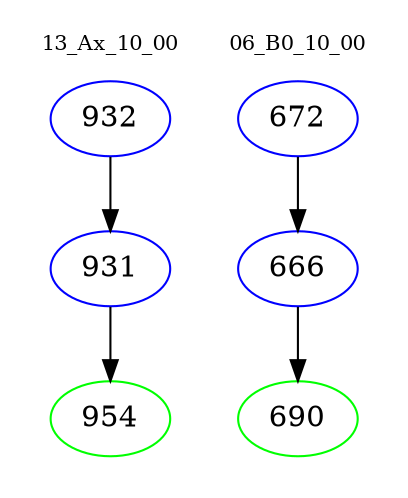 digraph{
subgraph cluster_0 {
color = white
label = "13_Ax_10_00";
fontsize=10;
T0_932 [label="932", color="blue"]
T0_932 -> T0_931 [color="black"]
T0_931 [label="931", color="blue"]
T0_931 -> T0_954 [color="black"]
T0_954 [label="954", color="green"]
}
subgraph cluster_1 {
color = white
label = "06_B0_10_00";
fontsize=10;
T1_672 [label="672", color="blue"]
T1_672 -> T1_666 [color="black"]
T1_666 [label="666", color="blue"]
T1_666 -> T1_690 [color="black"]
T1_690 [label="690", color="green"]
}
}
